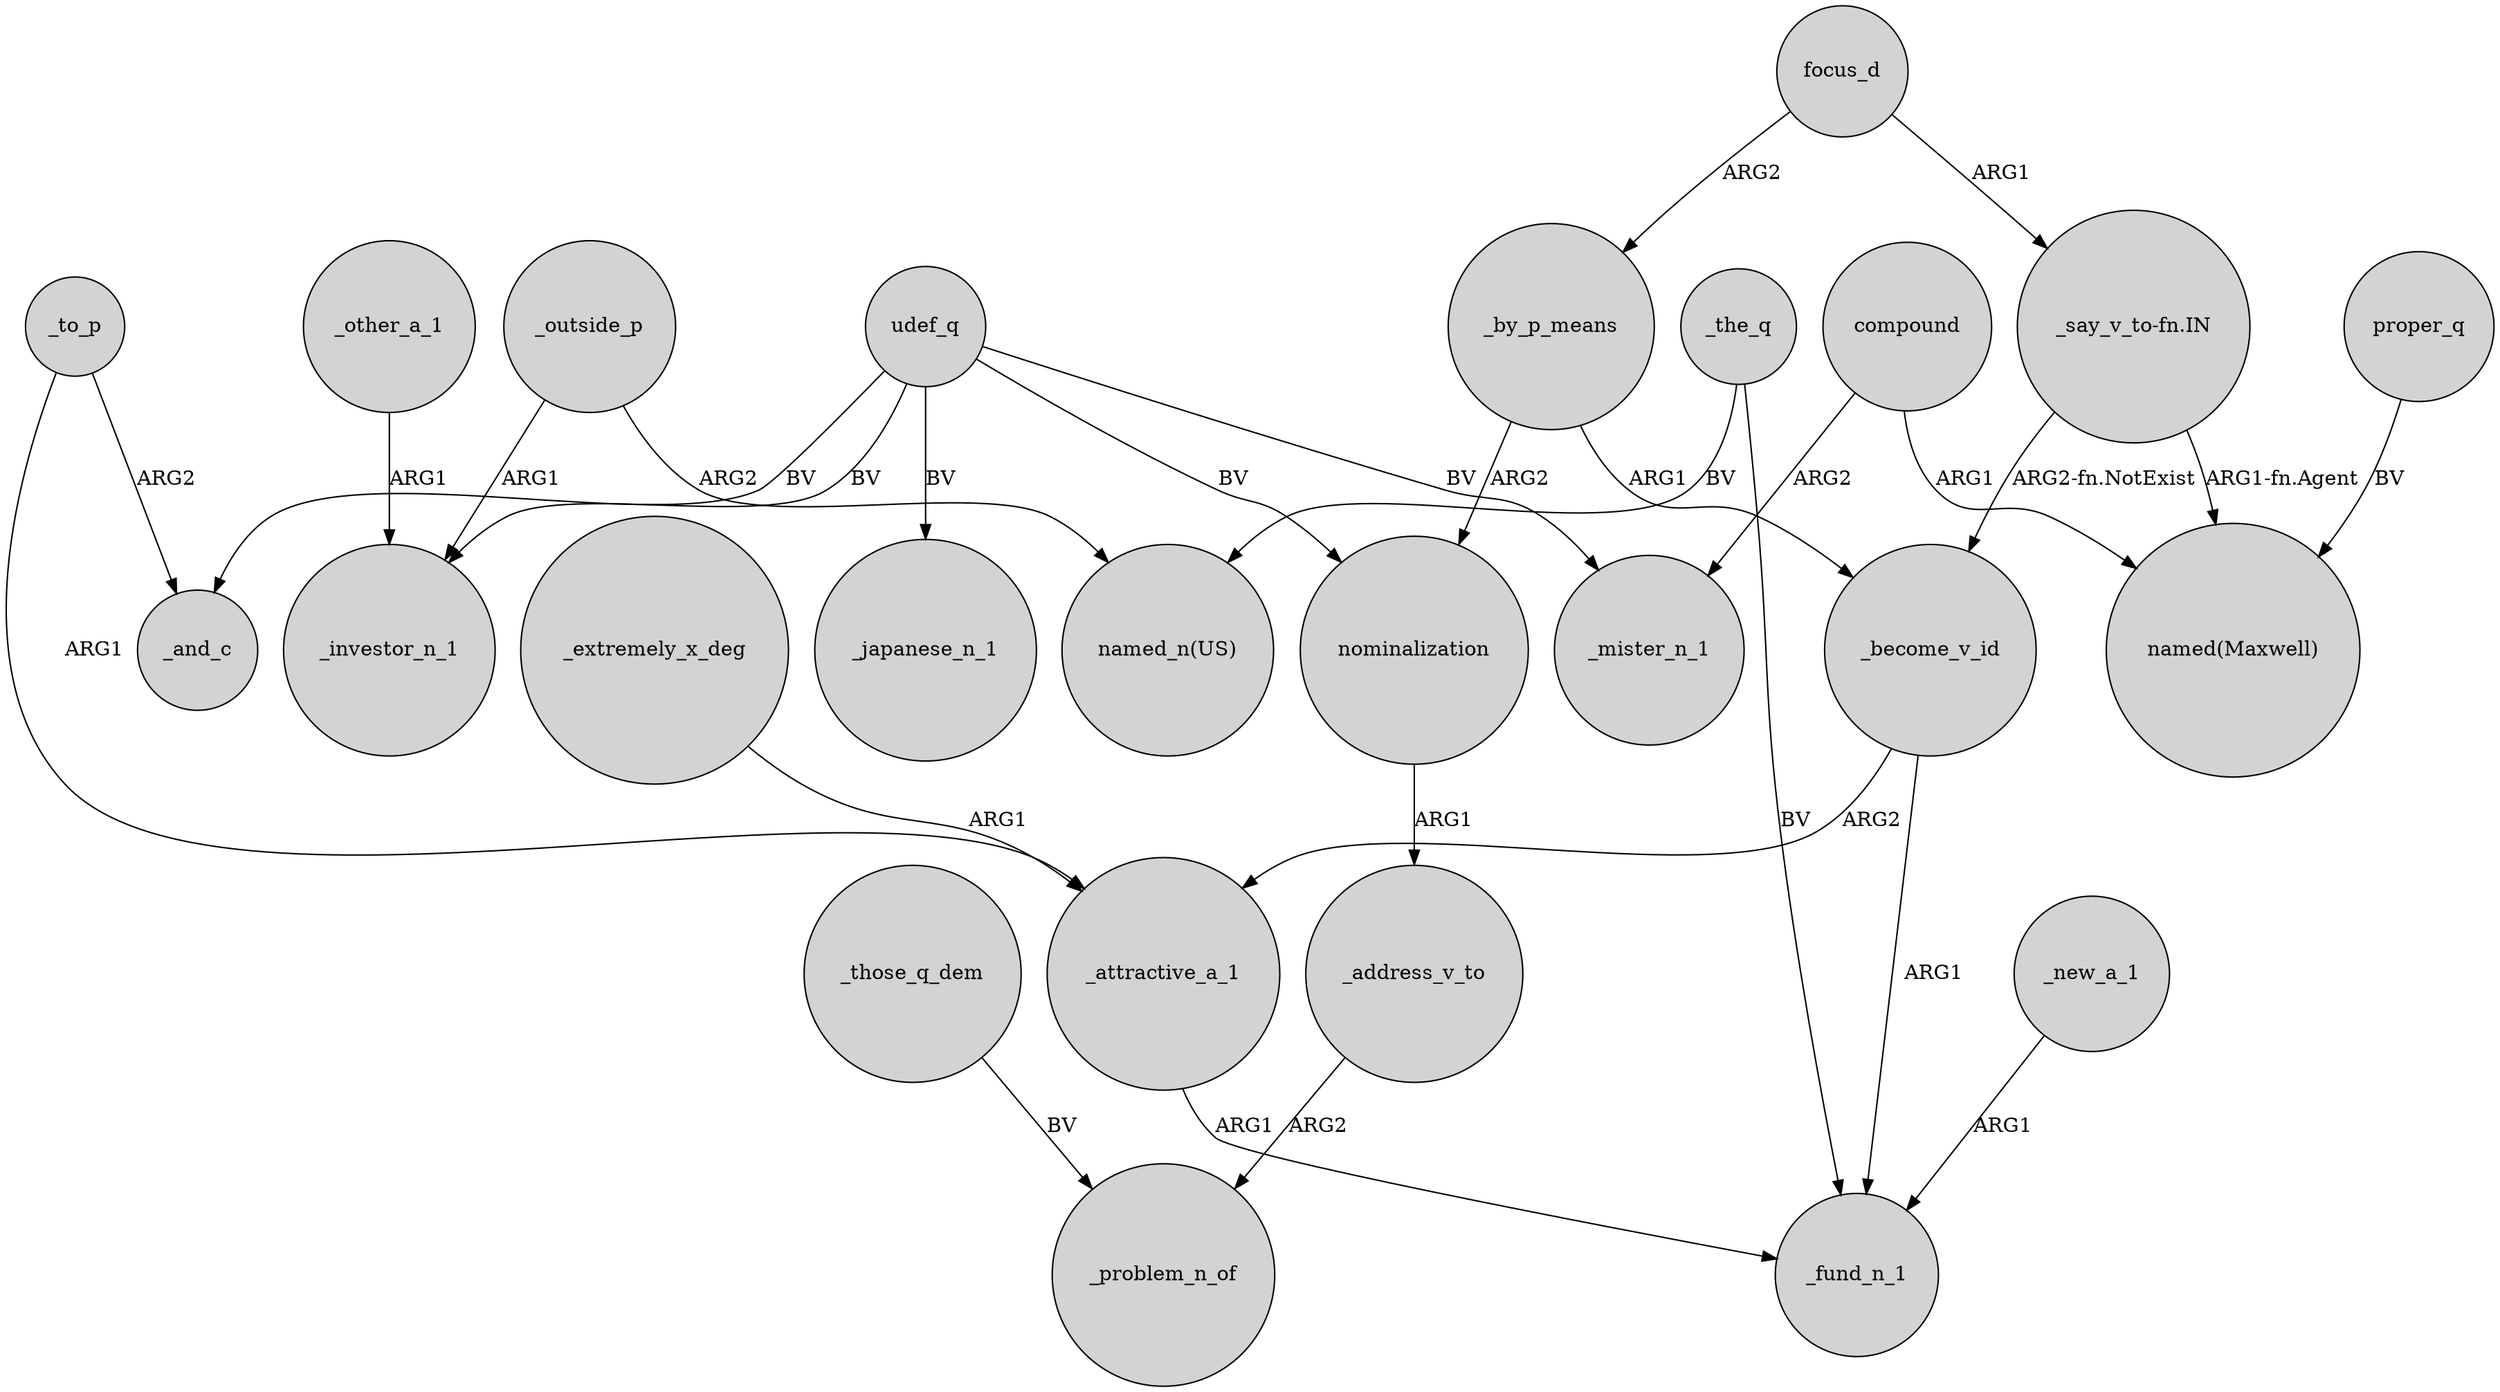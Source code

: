 digraph {
	node [shape=circle style=filled]
	_other_a_1 -> _investor_n_1 [label=ARG1]
	proper_q -> "named(Maxwell)" [label=BV]
	_by_p_means -> nominalization [label=ARG2]
	_extremely_x_deg -> _attractive_a_1 [label=ARG1]
	udef_q -> _investor_n_1 [label=BV]
	_new_a_1 -> _fund_n_1 [label=ARG1]
	"_say_v_to-fn.IN" -> "named(Maxwell)" [label="ARG1-fn.Agent"]
	compound -> _mister_n_1 [label=ARG2]
	focus_d -> _by_p_means [label=ARG2]
	udef_q -> _mister_n_1 [label=BV]
	_outside_p -> "named_n(US)" [label=ARG2]
	_become_v_id -> _attractive_a_1 [label=ARG2]
	_address_v_to -> _problem_n_of [label=ARG2]
	_to_p -> _and_c [label=ARG2]
	_the_q -> _fund_n_1 [label=BV]
	_the_q -> "named_n(US)" [label=BV]
	"_say_v_to-fn.IN" -> _become_v_id [label="ARG2-fn.NotExist"]
	nominalization -> _address_v_to [label=ARG1]
	_attractive_a_1 -> _fund_n_1 [label=ARG1]
	_to_p -> _attractive_a_1 [label=ARG1]
	udef_q -> nominalization [label=BV]
	compound -> "named(Maxwell)" [label=ARG1]
	_outside_p -> _investor_n_1 [label=ARG1]
	_become_v_id -> _fund_n_1 [label=ARG1]
	_by_p_means -> _become_v_id [label=ARG1]
	_those_q_dem -> _problem_n_of [label=BV]
	udef_q -> _and_c [label=BV]
	udef_q -> _japanese_n_1 [label=BV]
	focus_d -> "_say_v_to-fn.IN" [label=ARG1]
}
